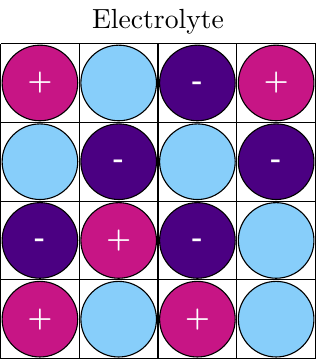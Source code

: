 \documentclass[svgnames]{standalone}
\usepackage{tikz}
\usepackage{tikz,pgfplots}
\usepackage{tikz-3dplot}
\usepackage{rotating}
\usetikzlibrary{matrix,positioning,arrows,shapes,patterns,fpu}
\begin{document}

\begin{tikzpicture}
%grid
\draw (1,1) grid (5,5);
%label
\node[above] at (3,5) {Electrolyte};
%cations 
\draw[fill=MediumVioletRed] (1.5,1.5) circle (0.48);
\draw[fill=MediumVioletRed] (1.5,4.5) circle (0.48);
\draw[fill=MediumVioletRed] (3.5,1.5) circle (0.48);
\draw[fill=MediumVioletRed] (2.5,2.5) circle (0.48);
\draw[fill=MediumVioletRed] (4.5,4.5) circle (0.48);
%plus signs
\node[text=white] at (1.5,1.5) {\bf{+}};
\node[text=white] at (1.5,4.5) {\bf{+}};
\node[text=white] at (3.5,1.5) {\bf{+}};
\node[text=white] at (2.5,2.5) {\bf{+}};
\node[text=white] at (4.5,4.5) {\bf{+}};
%anions
\draw[fill=Indigo] (1.5,2.5) circle (0.48);
\draw[fill=Indigo] (2.5,3.5) circle (0.48);
\draw[fill=Indigo] (3.5,2.5) circle (0.48);
\draw[fill=Indigo] (3.5,4.5) circle (0.48);
\draw[fill=Indigo] (4.5,3.5) circle (0.48);
%minus signs
\node[text=white] at (1.5,2.5) {\bf{-}};
\node[text=white] at (2.5,3.5) {\bf{-}};
\node[text=white] at (3.5,2.5) {\bf{-}};
\node[text=white] at (3.5,4.5) {\bf{-}};
\node[text=white] at (4.5,3.5) {\bf{-}};
%water
\draw[fill=LightSkyBlue] (2.5,1.5) circle (0.48);
\draw[fill=LightSkyBlue] (4.5,1.5) circle (0.48);
\draw[fill=LightSkyBlue] (3.5,3.5) circle (0.48);
\draw[fill=LightSkyBlue] (1.5,3.5) circle (0.48);
\draw[fill=LightSkyBlue] (4.5,2.5) circle (0.48);
\draw[fill=LightSkyBlue] (2.5,4.5) circle (0.48);
\end{tikzpicture}

\end{document}